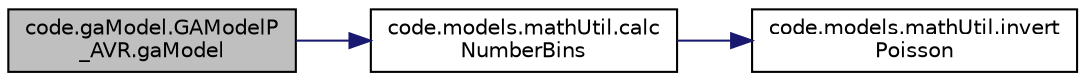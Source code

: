 digraph "code.gaModel.GAModelP_AVR.gaModel"
{
  edge [fontname="Helvetica",fontsize="10",labelfontname="Helvetica",labelfontsize="10"];
  node [fontname="Helvetica",fontsize="10",shape=record];
  rankdir="LR";
  Node4 [label="code.gaModel.GAModelP\l_AVR.gaModel",height=0.2,width=0.4,color="black", fillcolor="grey75", style="filled", fontcolor="black"];
  Node4 -> Node5 [color="midnightblue",fontsize="10",style="solid",fontname="Helvetica"];
  Node5 [label="code.models.mathUtil.calc\lNumberBins",height=0.2,width=0.4,color="black", fillcolor="white", style="filled",URL="$namespacecode_1_1models_1_1math_util.html#ac76d9979aa6ab0cd5be96f5935939528"];
  Node5 -> Node6 [color="midnightblue",fontsize="10",style="solid",fontname="Helvetica"];
  Node6 [label="code.models.mathUtil.invert\lPoisson",height=0.2,width=0.4,color="black", fillcolor="white", style="filled",URL="$namespacecode_1_1models_1_1math_util.html#ac0f6efe45f2da086c1225392a228983e"];
}
